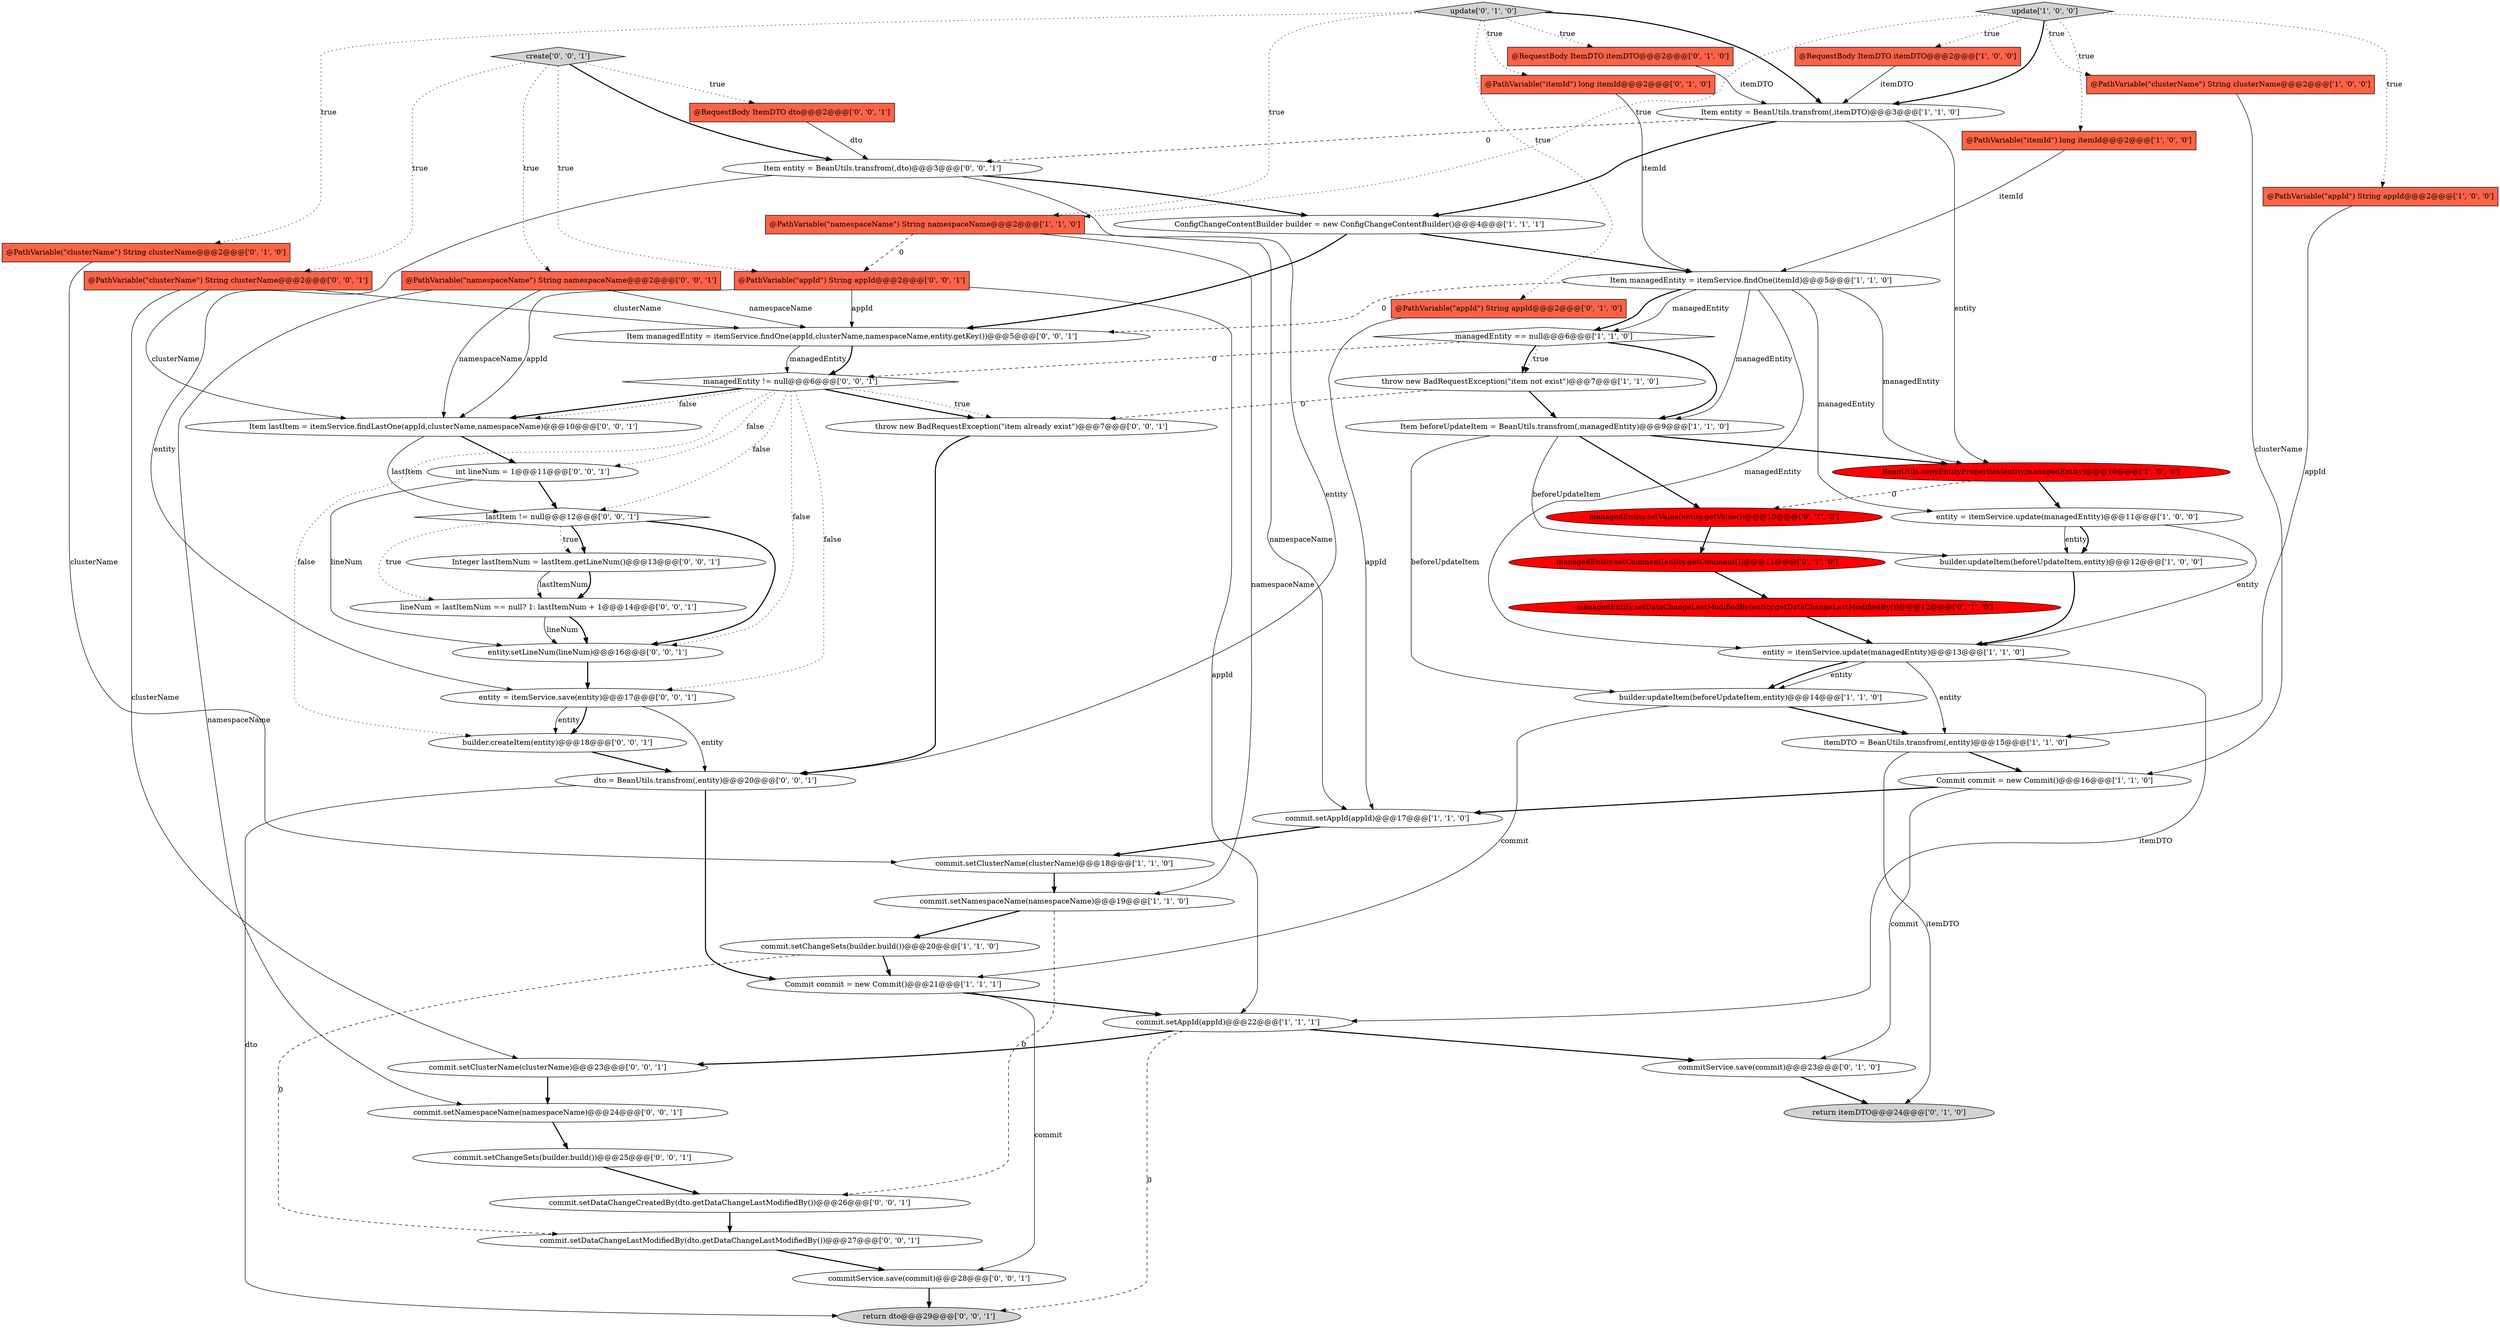 digraph {
57 [style = filled, label = "Item lastItem = itemService.findLastOne(appId,clusterName,namespaceName)@@@10@@@['0', '0', '1']", fillcolor = white, shape = ellipse image = "AAA0AAABBB3BBB"];
42 [style = filled, label = "managedEntity != null@@@6@@@['0', '0', '1']", fillcolor = white, shape = diamond image = "AAA0AAABBB3BBB"];
13 [style = filled, label = "@PathVariable(\"clusterName\") String clusterName@@@2@@@['1', '0', '0']", fillcolor = tomato, shape = box image = "AAA0AAABBB1BBB"];
29 [style = filled, label = "@RequestBody ItemDTO itemDTO@@@2@@@['0', '1', '0']", fillcolor = tomato, shape = box image = "AAA0AAABBB2BBB"];
28 [style = filled, label = "managedEntity.setComment(entity.getComment())@@@11@@@['0', '1', '0']", fillcolor = red, shape = ellipse image = "AAA1AAABBB2BBB"];
0 [style = filled, label = "builder.updateItem(beforeUpdateItem,entity)@@@12@@@['1', '0', '0']", fillcolor = white, shape = ellipse image = "AAA0AAABBB1BBB"];
52 [style = filled, label = "builder.createItem(entity)@@@18@@@['0', '0', '1']", fillcolor = white, shape = ellipse image = "AAA0AAABBB3BBB"];
53 [style = filled, label = "commit.setDataChangeCreatedBy(dto.getDataChangeLastModifiedBy())@@@26@@@['0', '0', '1']", fillcolor = white, shape = ellipse image = "AAA0AAABBB3BBB"];
55 [style = filled, label = "create['0', '0', '1']", fillcolor = lightgray, shape = diamond image = "AAA0AAABBB3BBB"];
56 [style = filled, label = "return dto@@@29@@@['0', '0', '1']", fillcolor = lightgray, shape = ellipse image = "AAA0AAABBB3BBB"];
36 [style = filled, label = "commit.setChangeSets(builder.build())@@@25@@@['0', '0', '1']", fillcolor = white, shape = ellipse image = "AAA0AAABBB3BBB"];
6 [style = filled, label = "ConfigChangeContentBuilder builder = new ConfigChangeContentBuilder()@@@4@@@['1', '1', '1']", fillcolor = white, shape = ellipse image = "AAA0AAABBB1BBB"];
39 [style = filled, label = "commit.setNamespaceName(namespaceName)@@@24@@@['0', '0', '1']", fillcolor = white, shape = ellipse image = "AAA0AAABBB3BBB"];
26 [style = filled, label = "@PathVariable(\"itemId\") long itemId@@@2@@@['0', '1', '0']", fillcolor = tomato, shape = box image = "AAA0AAABBB2BBB"];
45 [style = filled, label = "int lineNum = 1@@@11@@@['0', '0', '1']", fillcolor = white, shape = ellipse image = "AAA0AAABBB3BBB"];
46 [style = filled, label = "@PathVariable(\"clusterName\") String clusterName@@@2@@@['0', '0', '1']", fillcolor = tomato, shape = box image = "AAA0AAABBB3BBB"];
50 [style = filled, label = "@PathVariable(\"appId\") String appId@@@2@@@['0', '0', '1']", fillcolor = tomato, shape = box image = "AAA0AAABBB3BBB"];
4 [style = filled, label = "itemDTO = BeanUtils.transfrom(,entity)@@@15@@@['1', '1', '0']", fillcolor = white, shape = ellipse image = "AAA0AAABBB1BBB"];
49 [style = filled, label = "commit.setDataChangeLastModifiedBy(dto.getDataChangeLastModifiedBy())@@@27@@@['0', '0', '1']", fillcolor = white, shape = ellipse image = "AAA0AAABBB3BBB"];
59 [style = filled, label = "throw new BadRequestException(\"item already exist\")@@@7@@@['0', '0', '1']", fillcolor = white, shape = ellipse image = "AAA0AAABBB3BBB"];
5 [style = filled, label = "commit.setAppId(appId)@@@22@@@['1', '1', '1']", fillcolor = white, shape = ellipse image = "AAA0AAABBB1BBB"];
38 [style = filled, label = "Integer lastItemNum = lastItem.getLineNum()@@@13@@@['0', '0', '1']", fillcolor = white, shape = ellipse image = "AAA0AAABBB3BBB"];
7 [style = filled, label = "@PathVariable(\"itemId\") long itemId@@@2@@@['1', '0', '0']", fillcolor = tomato, shape = box image = "AAA0AAABBB1BBB"];
18 [style = filled, label = "update['1', '0', '0']", fillcolor = lightgray, shape = diamond image = "AAA0AAABBB1BBB"];
35 [style = filled, label = "Item entity = BeanUtils.transfrom(,dto)@@@3@@@['0', '0', '1']", fillcolor = white, shape = ellipse image = "AAA0AAABBB3BBB"];
17 [style = filled, label = "Commit commit = new Commit()@@@16@@@['1', '1', '0']", fillcolor = white, shape = ellipse image = "AAA0AAABBB1BBB"];
32 [style = filled, label = "managedEntity.setDataChangeLastModifiedBy(entity.getDataChangeLastModifiedBy())@@@12@@@['0', '1', '0']", fillcolor = red, shape = ellipse image = "AAA1AAABBB2BBB"];
48 [style = filled, label = "lineNum = lastItemNum == null? 1: lastItemNum + 1@@@14@@@['0', '0', '1']", fillcolor = white, shape = ellipse image = "AAA0AAABBB3BBB"];
3 [style = filled, label = "Item beforeUpdateItem = BeanUtils.transfrom(,managedEntity)@@@9@@@['1', '1', '0']", fillcolor = white, shape = ellipse image = "AAA0AAABBB1BBB"];
58 [style = filled, label = "entity.setLineNum(lineNum)@@@16@@@['0', '0', '1']", fillcolor = white, shape = ellipse image = "AAA0AAABBB3BBB"];
1 [style = filled, label = "Commit commit = new Commit()@@@21@@@['1', '1', '1']", fillcolor = white, shape = ellipse image = "AAA0AAABBB1BBB"];
31 [style = filled, label = "@PathVariable(\"clusterName\") String clusterName@@@2@@@['0', '1', '0']", fillcolor = tomato, shape = box image = "AAA0AAABBB2BBB"];
15 [style = filled, label = "commit.setNamespaceName(namespaceName)@@@19@@@['1', '1', '0']", fillcolor = white, shape = ellipse image = "AAA0AAABBB1BBB"];
12 [style = filled, label = "@PathVariable(\"appId\") String appId@@@2@@@['1', '0', '0']", fillcolor = tomato, shape = box image = "AAA0AAABBB1BBB"];
40 [style = filled, label = "@PathVariable(\"namespaceName\") String namespaceName@@@2@@@['0', '0', '1']", fillcolor = tomato, shape = box image = "AAA0AAABBB3BBB"];
54 [style = filled, label = "Item managedEntity = itemService.findOne(appId,clusterName,namespaceName,entity.getKey())@@@5@@@['0', '0', '1']", fillcolor = white, shape = ellipse image = "AAA0AAABBB3BBB"];
30 [style = filled, label = "@PathVariable(\"appId\") String appId@@@2@@@['0', '1', '0']", fillcolor = tomato, shape = box image = "AAA0AAABBB2BBB"];
2 [style = filled, label = "BeanUtils.copyEntityProperties(entity,managedEntity)@@@10@@@['1', '0', '0']", fillcolor = red, shape = ellipse image = "AAA1AAABBB1BBB"];
19 [style = filled, label = "Item managedEntity = itemService.findOne(itemId)@@@5@@@['1', '1', '0']", fillcolor = white, shape = ellipse image = "AAA0AAABBB1BBB"];
21 [style = filled, label = "throw new BadRequestException(\"item not exist\")@@@7@@@['1', '1', '0']", fillcolor = white, shape = ellipse image = "AAA0AAABBB1BBB"];
43 [style = filled, label = "entity = itemService.save(entity)@@@17@@@['0', '0', '1']", fillcolor = white, shape = ellipse image = "AAA0AAABBB3BBB"];
14 [style = filled, label = "commit.setClusterName(clusterName)@@@18@@@['1', '1', '0']", fillcolor = white, shape = ellipse image = "AAA0AAABBB1BBB"];
10 [style = filled, label = "commit.setAppId(appId)@@@17@@@['1', '1', '0']", fillcolor = white, shape = ellipse image = "AAA0AAABBB1BBB"];
23 [style = filled, label = "Item entity = BeanUtils.transfrom(,itemDTO)@@@3@@@['1', '1', '0']", fillcolor = white, shape = ellipse image = "AAA0AAABBB1BBB"];
11 [style = filled, label = "entity = itemService.update(managedEntity)@@@11@@@['1', '0', '0']", fillcolor = white, shape = ellipse image = "AAA0AAABBB1BBB"];
25 [style = filled, label = "managedEntity.setValue(entity.getValue())@@@10@@@['0', '1', '0']", fillcolor = red, shape = ellipse image = "AAA1AAABBB2BBB"];
33 [style = filled, label = "commitService.save(commit)@@@23@@@['0', '1', '0']", fillcolor = white, shape = ellipse image = "AAA0AAABBB2BBB"];
16 [style = filled, label = "managedEntity == null@@@6@@@['1', '1', '0']", fillcolor = white, shape = diamond image = "AAA0AAABBB1BBB"];
41 [style = filled, label = "lastItem != null@@@12@@@['0', '0', '1']", fillcolor = white, shape = diamond image = "AAA0AAABBB3BBB"];
8 [style = filled, label = "builder.updateItem(beforeUpdateItem,entity)@@@14@@@['1', '1', '0']", fillcolor = white, shape = ellipse image = "AAA0AAABBB1BBB"];
22 [style = filled, label = "@PathVariable(\"namespaceName\") String namespaceName@@@2@@@['1', '1', '0']", fillcolor = tomato, shape = box image = "AAA0AAABBB1BBB"];
47 [style = filled, label = "dto = BeanUtils.transfrom(,entity)@@@20@@@['0', '0', '1']", fillcolor = white, shape = ellipse image = "AAA0AAABBB3BBB"];
27 [style = filled, label = "return itemDTO@@@24@@@['0', '1', '0']", fillcolor = lightgray, shape = ellipse image = "AAA0AAABBB2BBB"];
37 [style = filled, label = "commit.setClusterName(clusterName)@@@23@@@['0', '0', '1']", fillcolor = white, shape = ellipse image = "AAA0AAABBB3BBB"];
24 [style = filled, label = "commit.setChangeSets(builder.build())@@@20@@@['1', '1', '0']", fillcolor = white, shape = ellipse image = "AAA0AAABBB1BBB"];
20 [style = filled, label = "entity = itemService.update(managedEntity)@@@13@@@['1', '1', '0']", fillcolor = white, shape = ellipse image = "AAA0AAABBB1BBB"];
34 [style = filled, label = "update['0', '1', '0']", fillcolor = lightgray, shape = diamond image = "AAA0AAABBB2BBB"];
44 [style = filled, label = "@RequestBody ItemDTO dto@@@2@@@['0', '0', '1']", fillcolor = tomato, shape = box image = "AAA0AAABBB3BBB"];
9 [style = filled, label = "@RequestBody ItemDTO itemDTO@@@2@@@['1', '0', '0']", fillcolor = tomato, shape = box image = "AAA0AAABBB1BBB"];
51 [style = filled, label = "commitService.save(commit)@@@28@@@['0', '0', '1']", fillcolor = white, shape = ellipse image = "AAA0AAABBB3BBB"];
1->5 [style = bold, label=""];
36->53 [style = bold, label=""];
34->29 [style = dotted, label="true"];
49->51 [style = bold, label=""];
21->59 [style = dashed, label="0"];
7->19 [style = solid, label="itemId"];
41->38 [style = dotted, label="true"];
26->19 [style = solid, label="itemId"];
35->43 [style = solid, label="entity"];
34->26 [style = dotted, label="true"];
46->37 [style = solid, label="clusterName"];
19->16 [style = solid, label="managedEntity"];
22->10 [style = solid, label="namespaceName"];
52->47 [style = bold, label=""];
13->17 [style = solid, label="clusterName"];
12->4 [style = solid, label="appId"];
15->53 [style = dashed, label="0"];
40->57 [style = solid, label="namespaceName"];
8->4 [style = bold, label=""];
41->58 [style = bold, label=""];
32->20 [style = bold, label=""];
5->37 [style = bold, label=""];
21->3 [style = bold, label=""];
30->10 [style = solid, label="appId"];
18->13 [style = dotted, label="true"];
45->41 [style = bold, label=""];
16->3 [style = bold, label=""];
25->28 [style = bold, label=""];
5->33 [style = bold, label=""];
43->52 [style = solid, label="entity"];
10->14 [style = bold, label=""];
19->54 [style = dashed, label="0"];
20->4 [style = solid, label="entity"];
54->42 [style = solid, label="managedEntity"];
6->54 [style = bold, label=""];
23->35 [style = dashed, label="0"];
55->40 [style = dotted, label="true"];
11->20 [style = solid, label="entity"];
57->45 [style = bold, label=""];
38->48 [style = solid, label="lastItemNum"];
44->35 [style = solid, label="dto"];
11->0 [style = solid, label="entity"];
20->8 [style = solid, label="entity"];
46->57 [style = solid, label="clusterName"];
33->27 [style = bold, label=""];
9->23 [style = solid, label="itemDTO"];
19->2 [style = solid, label="managedEntity"];
20->5 [style = solid, label="itemDTO"];
3->0 [style = solid, label="beforeUpdateItem"];
34->22 [style = dotted, label="true"];
41->48 [style = dotted, label="true"];
20->8 [style = bold, label=""];
34->31 [style = dotted, label="true"];
5->56 [style = dashed, label="0"];
3->2 [style = bold, label=""];
42->45 [style = dotted, label="false"];
16->21 [style = dotted, label="true"];
43->47 [style = solid, label="entity"];
0->20 [style = bold, label=""];
14->15 [style = bold, label=""];
41->38 [style = bold, label=""];
55->44 [style = dotted, label="true"];
57->41 [style = solid, label="lastItem"];
55->35 [style = bold, label=""];
17->33 [style = solid, label="commit"];
47->1 [style = bold, label=""];
17->10 [style = bold, label=""];
42->58 [style = dotted, label="false"];
48->58 [style = bold, label=""];
42->59 [style = dotted, label="true"];
18->7 [style = dotted, label="true"];
31->14 [style = solid, label="clusterName"];
4->17 [style = bold, label=""];
3->8 [style = solid, label="beforeUpdateItem"];
18->23 [style = bold, label=""];
58->43 [style = bold, label=""];
42->43 [style = dotted, label="false"];
42->41 [style = dotted, label="false"];
16->42 [style = dashed, label="0"];
35->47 [style = solid, label="entity"];
50->54 [style = solid, label="appId"];
19->3 [style = solid, label="managedEntity"];
46->54 [style = solid, label="clusterName"];
38->48 [style = bold, label=""];
48->58 [style = solid, label="lineNum"];
19->16 [style = bold, label=""];
28->32 [style = bold, label=""];
54->42 [style = bold, label=""];
59->47 [style = bold, label=""];
50->5 [style = solid, label="appId"];
45->58 [style = solid, label="lineNum"];
42->57 [style = bold, label=""];
23->6 [style = bold, label=""];
18->9 [style = dotted, label="true"];
2->25 [style = dashed, label="0"];
40->54 [style = solid, label="namespaceName"];
34->23 [style = bold, label=""];
29->23 [style = solid, label="itemDTO"];
24->1 [style = bold, label=""];
42->57 [style = dotted, label="false"];
34->30 [style = dotted, label="true"];
42->59 [style = bold, label=""];
2->11 [style = bold, label=""];
37->39 [style = bold, label=""];
1->51 [style = solid, label="commit"];
24->49 [style = dashed, label="0"];
18->22 [style = dotted, label="true"];
23->2 [style = solid, label="entity"];
35->6 [style = bold, label=""];
3->25 [style = bold, label=""];
50->57 [style = solid, label="appId"];
51->56 [style = bold, label=""];
6->19 [style = bold, label=""];
43->52 [style = bold, label=""];
22->15 [style = solid, label="namespaceName"];
4->27 [style = solid, label="itemDTO"];
22->50 [style = dashed, label="0"];
40->39 [style = solid, label="namespaceName"];
55->46 [style = dotted, label="true"];
53->49 [style = bold, label=""];
11->0 [style = bold, label=""];
19->20 [style = solid, label="managedEntity"];
18->12 [style = dotted, label="true"];
8->1 [style = solid, label="commit"];
16->21 [style = bold, label=""];
15->24 [style = bold, label=""];
42->52 [style = dotted, label="false"];
19->11 [style = solid, label="managedEntity"];
39->36 [style = bold, label=""];
47->56 [style = solid, label="dto"];
55->50 [style = dotted, label="true"];
}
